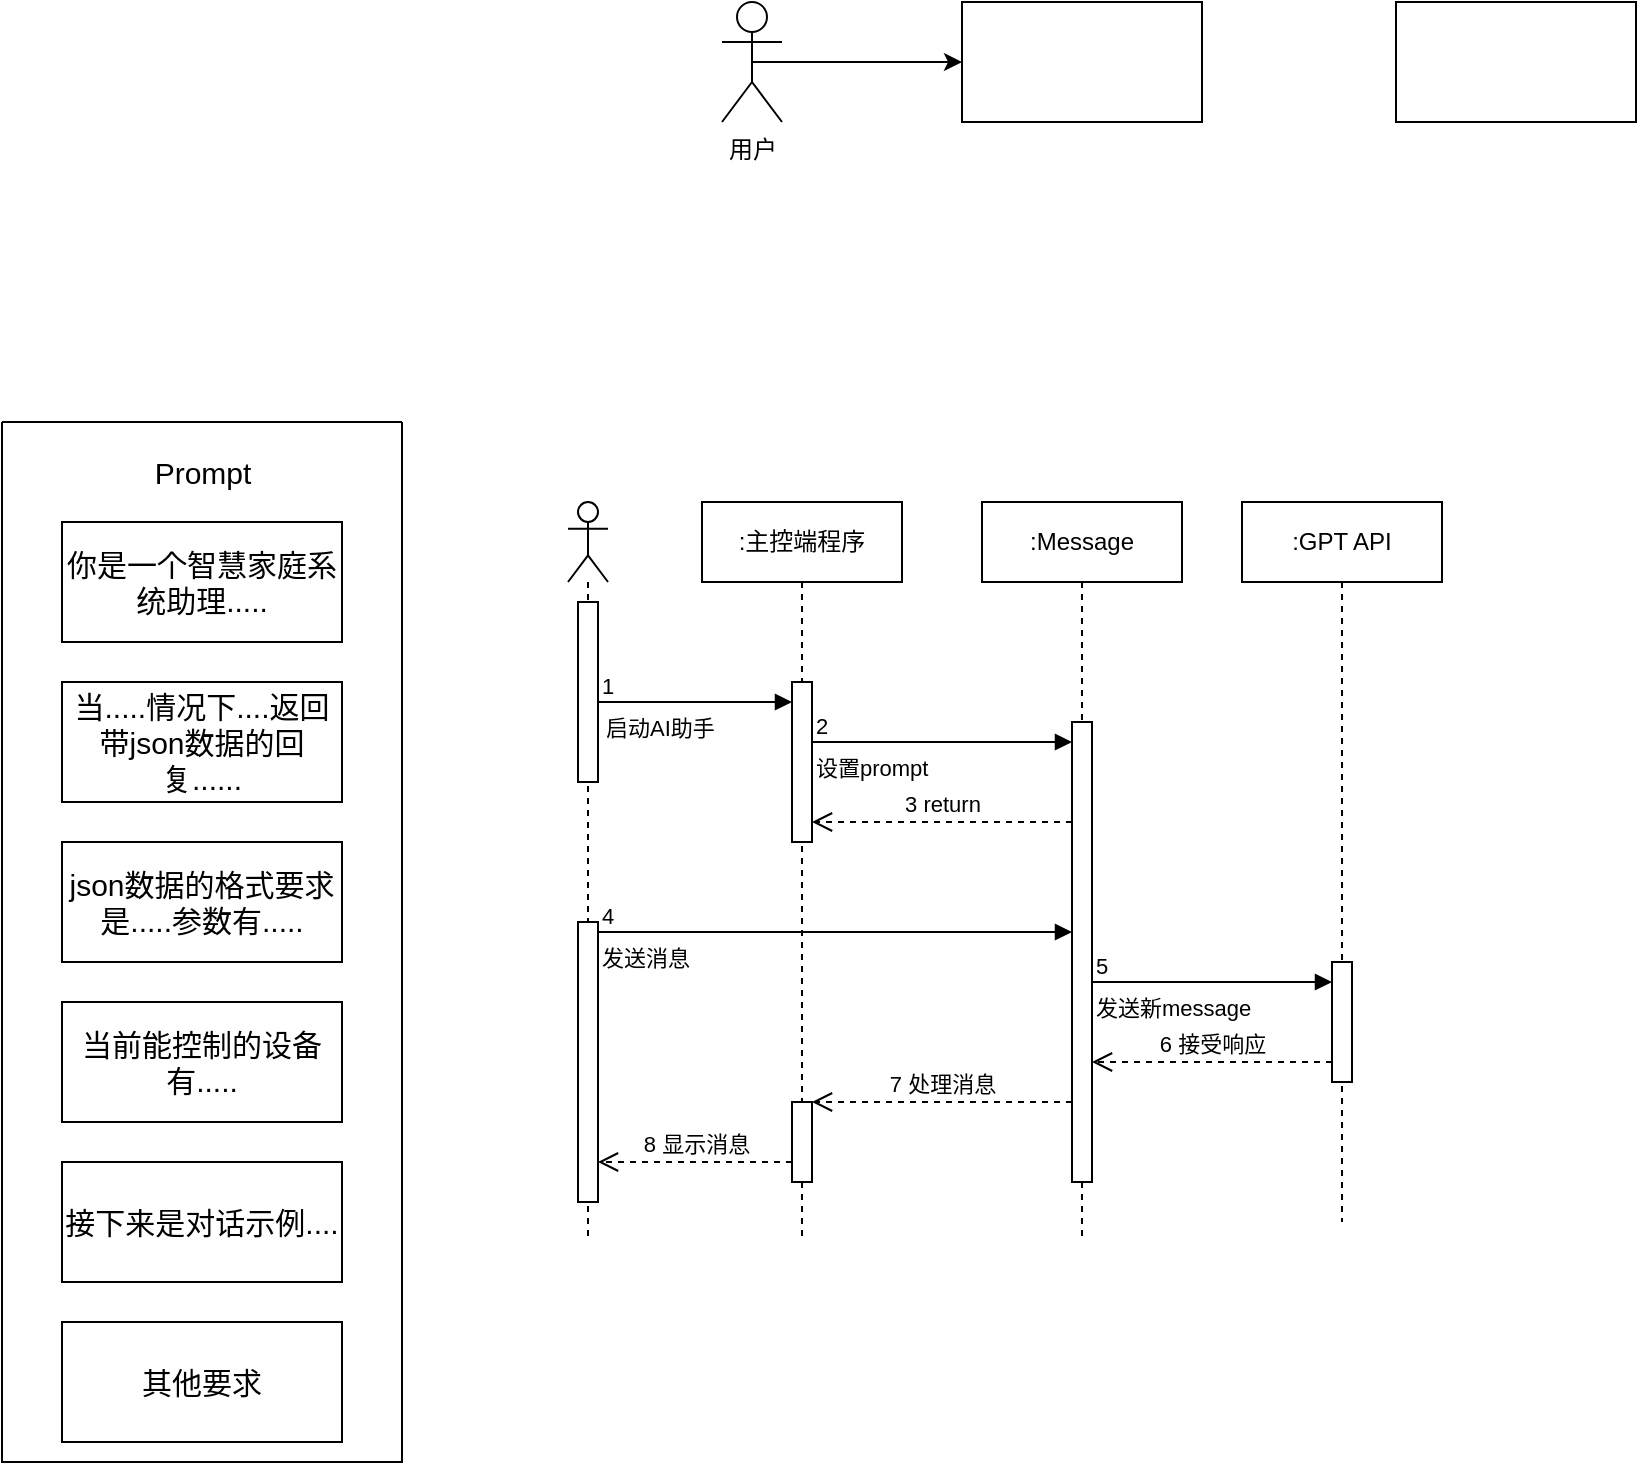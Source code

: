 <mxfile version="21.2.1" type="device">
  <diagram name="第 1 页" id="gU5M_GP0_ENzRZUk-UQZ">
    <mxGraphModel dx="903" dy="812" grid="1" gridSize="10" guides="1" tooltips="1" connect="1" arrows="1" fold="1" page="1" pageScale="1" pageWidth="827" pageHeight="1169" math="0" shadow="0">
      <root>
        <mxCell id="0" />
        <mxCell id="1" parent="0" />
        <mxCell id="z9sWmunYkAh27AiPCt_Q-20" style="edgeStyle=orthogonalEdgeStyle;rounded=0;orthogonalLoop=1;jettySize=auto;html=1;exitX=0.5;exitY=0.5;exitDx=0;exitDy=0;exitPerimeter=0;entryX=0;entryY=0.5;entryDx=0;entryDy=0;" edge="1" parent="1" source="z9sWmunYkAh27AiPCt_Q-4" target="z9sWmunYkAh27AiPCt_Q-18">
          <mxGeometry relative="1" as="geometry" />
        </mxCell>
        <mxCell id="z9sWmunYkAh27AiPCt_Q-4" value="用户" style="shape=umlActor;verticalLabelPosition=bottom;verticalAlign=top;html=1;outlineConnect=0;" vertex="1" parent="1">
          <mxGeometry x="490" y="260" width="30" height="60" as="geometry" />
        </mxCell>
        <mxCell id="z9sWmunYkAh27AiPCt_Q-6" value="" style="swimlane;startSize=0;fontSize=15;" vertex="1" parent="1">
          <mxGeometry x="130" y="470" width="200" height="520" as="geometry" />
        </mxCell>
        <mxCell id="z9sWmunYkAh27AiPCt_Q-8" value="Prompt" style="text;html=1;align=center;verticalAlign=middle;resizable=0;points=[];autosize=1;strokeColor=none;fillColor=none;fontSize=15;" vertex="1" parent="z9sWmunYkAh27AiPCt_Q-6">
          <mxGeometry x="65" y="10" width="70" height="30" as="geometry" />
        </mxCell>
        <mxCell id="z9sWmunYkAh27AiPCt_Q-5" value="你是一个智慧家庭系统助理....." style="rounded=0;whiteSpace=wrap;html=1;fontSize=15;" vertex="1" parent="z9sWmunYkAh27AiPCt_Q-6">
          <mxGeometry x="30" y="50" width="140" height="60" as="geometry" />
        </mxCell>
        <mxCell id="z9sWmunYkAh27AiPCt_Q-10" value="当.....情况下....返回带json数据的回复......" style="rounded=0;whiteSpace=wrap;html=1;fontSize=15;" vertex="1" parent="z9sWmunYkAh27AiPCt_Q-6">
          <mxGeometry x="30" y="130" width="140" height="60" as="geometry" />
        </mxCell>
        <mxCell id="z9sWmunYkAh27AiPCt_Q-11" value="json数据的格式要求是.....参数有....." style="rounded=0;whiteSpace=wrap;html=1;fontSize=15;" vertex="1" parent="z9sWmunYkAh27AiPCt_Q-6">
          <mxGeometry x="30" y="210" width="140" height="60" as="geometry" />
        </mxCell>
        <mxCell id="z9sWmunYkAh27AiPCt_Q-13" value="当前能控制的设备有....." style="rounded=0;whiteSpace=wrap;html=1;fontSize=15;" vertex="1" parent="z9sWmunYkAh27AiPCt_Q-6">
          <mxGeometry x="30" y="290" width="140" height="60" as="geometry" />
        </mxCell>
        <mxCell id="z9sWmunYkAh27AiPCt_Q-15" value="接下来是对话示例...." style="rounded=0;whiteSpace=wrap;html=1;fontSize=15;" vertex="1" parent="z9sWmunYkAh27AiPCt_Q-6">
          <mxGeometry x="30" y="370" width="140" height="60" as="geometry" />
        </mxCell>
        <mxCell id="z9sWmunYkAh27AiPCt_Q-16" value="其他要求" style="rounded=0;whiteSpace=wrap;html=1;fontSize=15;" vertex="1" parent="z9sWmunYkAh27AiPCt_Q-6">
          <mxGeometry x="30" y="450" width="140" height="60" as="geometry" />
        </mxCell>
        <mxCell id="z9sWmunYkAh27AiPCt_Q-18" value="" style="rounded=0;whiteSpace=wrap;html=1;" vertex="1" parent="1">
          <mxGeometry x="610" y="260" width="120" height="60" as="geometry" />
        </mxCell>
        <mxCell id="z9sWmunYkAh27AiPCt_Q-19" value="" style="rounded=0;whiteSpace=wrap;html=1;" vertex="1" parent="1">
          <mxGeometry x="827" y="260" width="120" height="60" as="geometry" />
        </mxCell>
        <mxCell id="z9sWmunYkAh27AiPCt_Q-22" value="" style="shape=umlLifeline;perimeter=lifelinePerimeter;whiteSpace=wrap;html=1;container=1;dropTarget=0;collapsible=0;recursiveResize=0;outlineConnect=0;portConstraint=eastwest;newEdgeStyle={&quot;edgeStyle&quot;:&quot;elbowEdgeStyle&quot;,&quot;elbow&quot;:&quot;vertical&quot;,&quot;curved&quot;:0,&quot;rounded&quot;:0};participant=umlActor;" vertex="1" parent="1">
          <mxGeometry x="413" y="510" width="20" height="370" as="geometry" />
        </mxCell>
        <mxCell id="z9sWmunYkAh27AiPCt_Q-37" value="" style="html=1;points=[];perimeter=orthogonalPerimeter;outlineConnect=0;targetShapes=umlLifeline;portConstraint=eastwest;newEdgeStyle={&quot;edgeStyle&quot;:&quot;elbowEdgeStyle&quot;,&quot;elbow&quot;:&quot;vertical&quot;,&quot;curved&quot;:0,&quot;rounded&quot;:0};" vertex="1" parent="z9sWmunYkAh27AiPCt_Q-22">
          <mxGeometry x="5" y="50" width="10" height="90" as="geometry" />
        </mxCell>
        <mxCell id="z9sWmunYkAh27AiPCt_Q-53" value="" style="html=1;points=[];perimeter=orthogonalPerimeter;outlineConnect=0;targetShapes=umlLifeline;portConstraint=eastwest;newEdgeStyle={&quot;edgeStyle&quot;:&quot;elbowEdgeStyle&quot;,&quot;elbow&quot;:&quot;vertical&quot;,&quot;curved&quot;:0,&quot;rounded&quot;:0};" vertex="1" parent="z9sWmunYkAh27AiPCt_Q-22">
          <mxGeometry x="5" y="210" width="10" height="140" as="geometry" />
        </mxCell>
        <mxCell id="z9sWmunYkAh27AiPCt_Q-24" value=":主控端程序" style="shape=umlLifeline;perimeter=lifelinePerimeter;whiteSpace=wrap;html=1;container=1;dropTarget=0;collapsible=0;recursiveResize=0;outlineConnect=0;portConstraint=eastwest;newEdgeStyle={&quot;edgeStyle&quot;:&quot;elbowEdgeStyle&quot;,&quot;elbow&quot;:&quot;vertical&quot;,&quot;curved&quot;:0,&quot;rounded&quot;:0};" vertex="1" parent="1">
          <mxGeometry x="480" y="510" width="100" height="370" as="geometry" />
        </mxCell>
        <mxCell id="z9sWmunYkAh27AiPCt_Q-26" value="" style="html=1;points=[];perimeter=orthogonalPerimeter;outlineConnect=0;targetShapes=umlLifeline;portConstraint=eastwest;newEdgeStyle={&quot;edgeStyle&quot;:&quot;elbowEdgeStyle&quot;,&quot;elbow&quot;:&quot;vertical&quot;,&quot;curved&quot;:0,&quot;rounded&quot;:0};" vertex="1" parent="z9sWmunYkAh27AiPCt_Q-24">
          <mxGeometry x="45" y="90" width="10" height="80" as="geometry" />
        </mxCell>
        <mxCell id="z9sWmunYkAh27AiPCt_Q-60" value="" style="html=1;points=[];perimeter=orthogonalPerimeter;outlineConnect=0;targetShapes=umlLifeline;portConstraint=eastwest;newEdgeStyle={&quot;edgeStyle&quot;:&quot;elbowEdgeStyle&quot;,&quot;elbow&quot;:&quot;vertical&quot;,&quot;curved&quot;:0,&quot;rounded&quot;:0};" vertex="1" parent="z9sWmunYkAh27AiPCt_Q-24">
          <mxGeometry x="45" y="300" width="10" height="40" as="geometry" />
        </mxCell>
        <mxCell id="z9sWmunYkAh27AiPCt_Q-25" value=":GPT API" style="shape=umlLifeline;perimeter=lifelinePerimeter;whiteSpace=wrap;html=1;container=1;dropTarget=0;collapsible=0;recursiveResize=0;outlineConnect=0;portConstraint=eastwest;newEdgeStyle={&quot;edgeStyle&quot;:&quot;elbowEdgeStyle&quot;,&quot;elbow&quot;:&quot;vertical&quot;,&quot;curved&quot;:0,&quot;rounded&quot;:0};" vertex="1" parent="1">
          <mxGeometry x="750" y="510" width="100" height="360" as="geometry" />
        </mxCell>
        <mxCell id="z9sWmunYkAh27AiPCt_Q-58" value="" style="html=1;points=[];perimeter=orthogonalPerimeter;outlineConnect=0;targetShapes=umlLifeline;portConstraint=eastwest;newEdgeStyle={&quot;edgeStyle&quot;:&quot;elbowEdgeStyle&quot;,&quot;elbow&quot;:&quot;vertical&quot;,&quot;curved&quot;:0,&quot;rounded&quot;:0};" vertex="1" parent="z9sWmunYkAh27AiPCt_Q-25">
          <mxGeometry x="45" y="230" width="10" height="60" as="geometry" />
        </mxCell>
        <mxCell id="z9sWmunYkAh27AiPCt_Q-29" value="设置prompt" style="endArrow=block;endFill=1;html=1;edgeStyle=orthogonalEdgeStyle;align=left;verticalAlign=top;rounded=0;" edge="1" parent="1" source="z9sWmunYkAh27AiPCt_Q-26" target="z9sWmunYkAh27AiPCt_Q-32">
          <mxGeometry x="-1" relative="1" as="geometry">
            <mxPoint x="550" y="590" as="sourcePoint" />
            <mxPoint x="710" y="590" as="targetPoint" />
            <Array as="points">
              <mxPoint x="610" y="630" />
              <mxPoint x="610" y="630" />
            </Array>
          </mxGeometry>
        </mxCell>
        <mxCell id="z9sWmunYkAh27AiPCt_Q-30" value="2" style="edgeLabel;resizable=0;html=1;align=left;verticalAlign=bottom;" connectable="0" vertex="1" parent="z9sWmunYkAh27AiPCt_Q-29">
          <mxGeometry x="-1" relative="1" as="geometry" />
        </mxCell>
        <mxCell id="z9sWmunYkAh27AiPCt_Q-31" value=":Message" style="shape=umlLifeline;perimeter=lifelinePerimeter;whiteSpace=wrap;html=1;container=1;dropTarget=0;collapsible=0;recursiveResize=0;outlineConnect=0;portConstraint=eastwest;newEdgeStyle={&quot;edgeStyle&quot;:&quot;elbowEdgeStyle&quot;,&quot;elbow&quot;:&quot;vertical&quot;,&quot;curved&quot;:0,&quot;rounded&quot;:0};" vertex="1" parent="1">
          <mxGeometry x="620" y="510" width="100" height="370" as="geometry" />
        </mxCell>
        <mxCell id="z9sWmunYkAh27AiPCt_Q-32" value="" style="html=1;points=[];perimeter=orthogonalPerimeter;outlineConnect=0;targetShapes=umlLifeline;portConstraint=eastwest;newEdgeStyle={&quot;edgeStyle&quot;:&quot;elbowEdgeStyle&quot;,&quot;elbow&quot;:&quot;vertical&quot;,&quot;curved&quot;:0,&quot;rounded&quot;:0};" vertex="1" parent="z9sWmunYkAh27AiPCt_Q-31">
          <mxGeometry x="45" y="110" width="10" height="230" as="geometry" />
        </mxCell>
        <mxCell id="z9sWmunYkAh27AiPCt_Q-43" value="启动AI助手" style="endArrow=block;endFill=1;html=1;edgeStyle=orthogonalEdgeStyle;align=left;verticalAlign=top;rounded=0;" edge="1" parent="1" source="z9sWmunYkAh27AiPCt_Q-37" target="z9sWmunYkAh27AiPCt_Q-26">
          <mxGeometry x="-0.959" relative="1" as="geometry">
            <mxPoint x="440" y="590" as="sourcePoint" />
            <mxPoint x="600" y="590" as="targetPoint" />
            <Array as="points">
              <mxPoint x="460" y="610" />
              <mxPoint x="460" y="610" />
            </Array>
            <mxPoint as="offset" />
          </mxGeometry>
        </mxCell>
        <mxCell id="z9sWmunYkAh27AiPCt_Q-44" value="1" style="edgeLabel;resizable=0;html=1;align=left;verticalAlign=bottom;" connectable="0" vertex="1" parent="z9sWmunYkAh27AiPCt_Q-43">
          <mxGeometry x="-1" relative="1" as="geometry" />
        </mxCell>
        <mxCell id="z9sWmunYkAh27AiPCt_Q-52" value="3 return" style="html=1;verticalAlign=bottom;endArrow=open;dashed=1;endSize=8;edgeStyle=elbowEdgeStyle;elbow=vertical;curved=0;rounded=0;" edge="1" parent="1" source="z9sWmunYkAh27AiPCt_Q-32" target="z9sWmunYkAh27AiPCt_Q-26">
          <mxGeometry x="0.004" relative="1" as="geometry">
            <mxPoint x="660" y="670" as="sourcePoint" />
            <mxPoint x="580" y="670" as="targetPoint" />
            <Array as="points">
              <mxPoint x="570" y="670" />
            </Array>
            <mxPoint as="offset" />
          </mxGeometry>
        </mxCell>
        <mxCell id="z9sWmunYkAh27AiPCt_Q-54" value="发送消息" style="endArrow=block;endFill=1;html=1;edgeStyle=orthogonalEdgeStyle;align=left;verticalAlign=top;rounded=0;" edge="1" parent="1" source="z9sWmunYkAh27AiPCt_Q-53" target="z9sWmunYkAh27AiPCt_Q-32">
          <mxGeometry x="-1" relative="1" as="geometry">
            <mxPoint x="440" y="720" as="sourcePoint" />
            <mxPoint x="600" y="720" as="targetPoint" />
            <Array as="points">
              <mxPoint x="610" y="725" />
              <mxPoint x="610" y="725" />
            </Array>
          </mxGeometry>
        </mxCell>
        <mxCell id="z9sWmunYkAh27AiPCt_Q-55" value="4" style="edgeLabel;resizable=0;html=1;align=left;verticalAlign=bottom;" connectable="0" vertex="1" parent="z9sWmunYkAh27AiPCt_Q-54">
          <mxGeometry x="-1" relative="1" as="geometry" />
        </mxCell>
        <mxCell id="z9sWmunYkAh27AiPCt_Q-56" value="发送新message" style="endArrow=block;endFill=1;html=1;edgeStyle=orthogonalEdgeStyle;align=left;verticalAlign=top;rounded=0;" edge="1" parent="1" target="z9sWmunYkAh27AiPCt_Q-58">
          <mxGeometry x="-1" relative="1" as="geometry">
            <mxPoint x="675" y="750" as="sourcePoint" />
            <mxPoint x="850" y="740" as="targetPoint" />
            <Array as="points">
              <mxPoint x="770" y="750" />
              <mxPoint x="770" y="750" />
            </Array>
          </mxGeometry>
        </mxCell>
        <mxCell id="z9sWmunYkAh27AiPCt_Q-57" value="5" style="edgeLabel;resizable=0;html=1;align=left;verticalAlign=bottom;" connectable="0" vertex="1" parent="z9sWmunYkAh27AiPCt_Q-56">
          <mxGeometry x="-1" relative="1" as="geometry" />
        </mxCell>
        <mxCell id="z9sWmunYkAh27AiPCt_Q-59" value="6 接受响应" style="html=1;verticalAlign=bottom;endArrow=open;dashed=1;endSize=8;edgeStyle=elbowEdgeStyle;elbow=vertical;curved=0;rounded=0;" edge="1" parent="1" source="z9sWmunYkAh27AiPCt_Q-58">
          <mxGeometry relative="1" as="geometry">
            <mxPoint x="780" y="790" as="sourcePoint" />
            <mxPoint x="675" y="790" as="targetPoint" />
            <Array as="points">
              <mxPoint x="700" y="790" />
            </Array>
          </mxGeometry>
        </mxCell>
        <mxCell id="z9sWmunYkAh27AiPCt_Q-61" value="7 处理消息" style="html=1;verticalAlign=bottom;endArrow=open;dashed=1;endSize=8;edgeStyle=elbowEdgeStyle;elbow=vertical;curved=0;rounded=0;" edge="1" parent="1" source="z9sWmunYkAh27AiPCt_Q-32" target="z9sWmunYkAh27AiPCt_Q-60">
          <mxGeometry x="0.004" relative="1" as="geometry">
            <mxPoint x="640" y="840" as="sourcePoint" />
            <mxPoint x="560" y="840" as="targetPoint" />
            <Array as="points">
              <mxPoint x="640" y="810" />
              <mxPoint x="560" y="840" />
            </Array>
            <mxPoint as="offset" />
          </mxGeometry>
        </mxCell>
        <mxCell id="z9sWmunYkAh27AiPCt_Q-62" value="8 显示消息" style="html=1;verticalAlign=bottom;endArrow=open;dashed=1;endSize=8;edgeStyle=elbowEdgeStyle;elbow=vertical;curved=0;rounded=0;" edge="1" parent="1" source="z9sWmunYkAh27AiPCt_Q-60" target="z9sWmunYkAh27AiPCt_Q-53">
          <mxGeometry relative="1" as="geometry">
            <mxPoint x="520" y="850" as="sourcePoint" />
            <mxPoint x="440" y="850" as="targetPoint" />
            <Array as="points">
              <mxPoint x="480" y="840" />
            </Array>
          </mxGeometry>
        </mxCell>
      </root>
    </mxGraphModel>
  </diagram>
</mxfile>
